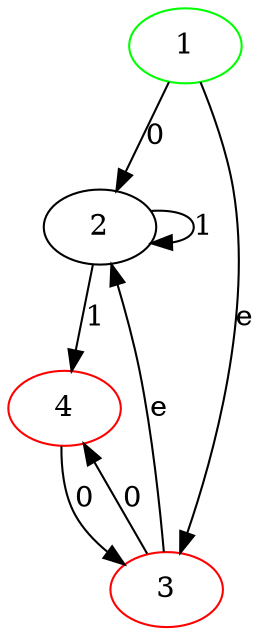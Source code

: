 digraph{
1 [color = "green"];
1
2
3
4
1->2 [label ="0"];
2->2 [label ="1"];
2->4 [label ="1"];
1->3 [label ="e"];
4->3 [label ="0"];
3->4 [label ="0"];
3->2 [label ="e"];
3 [color="red"]
4 [color="red"]
}